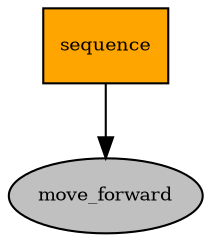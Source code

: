 digraph pastafarianism {
ordering=out;
graph [fontname="times-roman"];
node [fontname="times-roman"];
edge [fontname="times-roman"];
sequence [fillcolor=orange, fontcolor=black, fontsize=9, label=sequence, shape=box, style=filled];
move_forward [fillcolor=gray, fontcolor=black, fontsize=9, label=move_forward, shape=ellipse, style=filled];
sequence -> move_forward;
}
